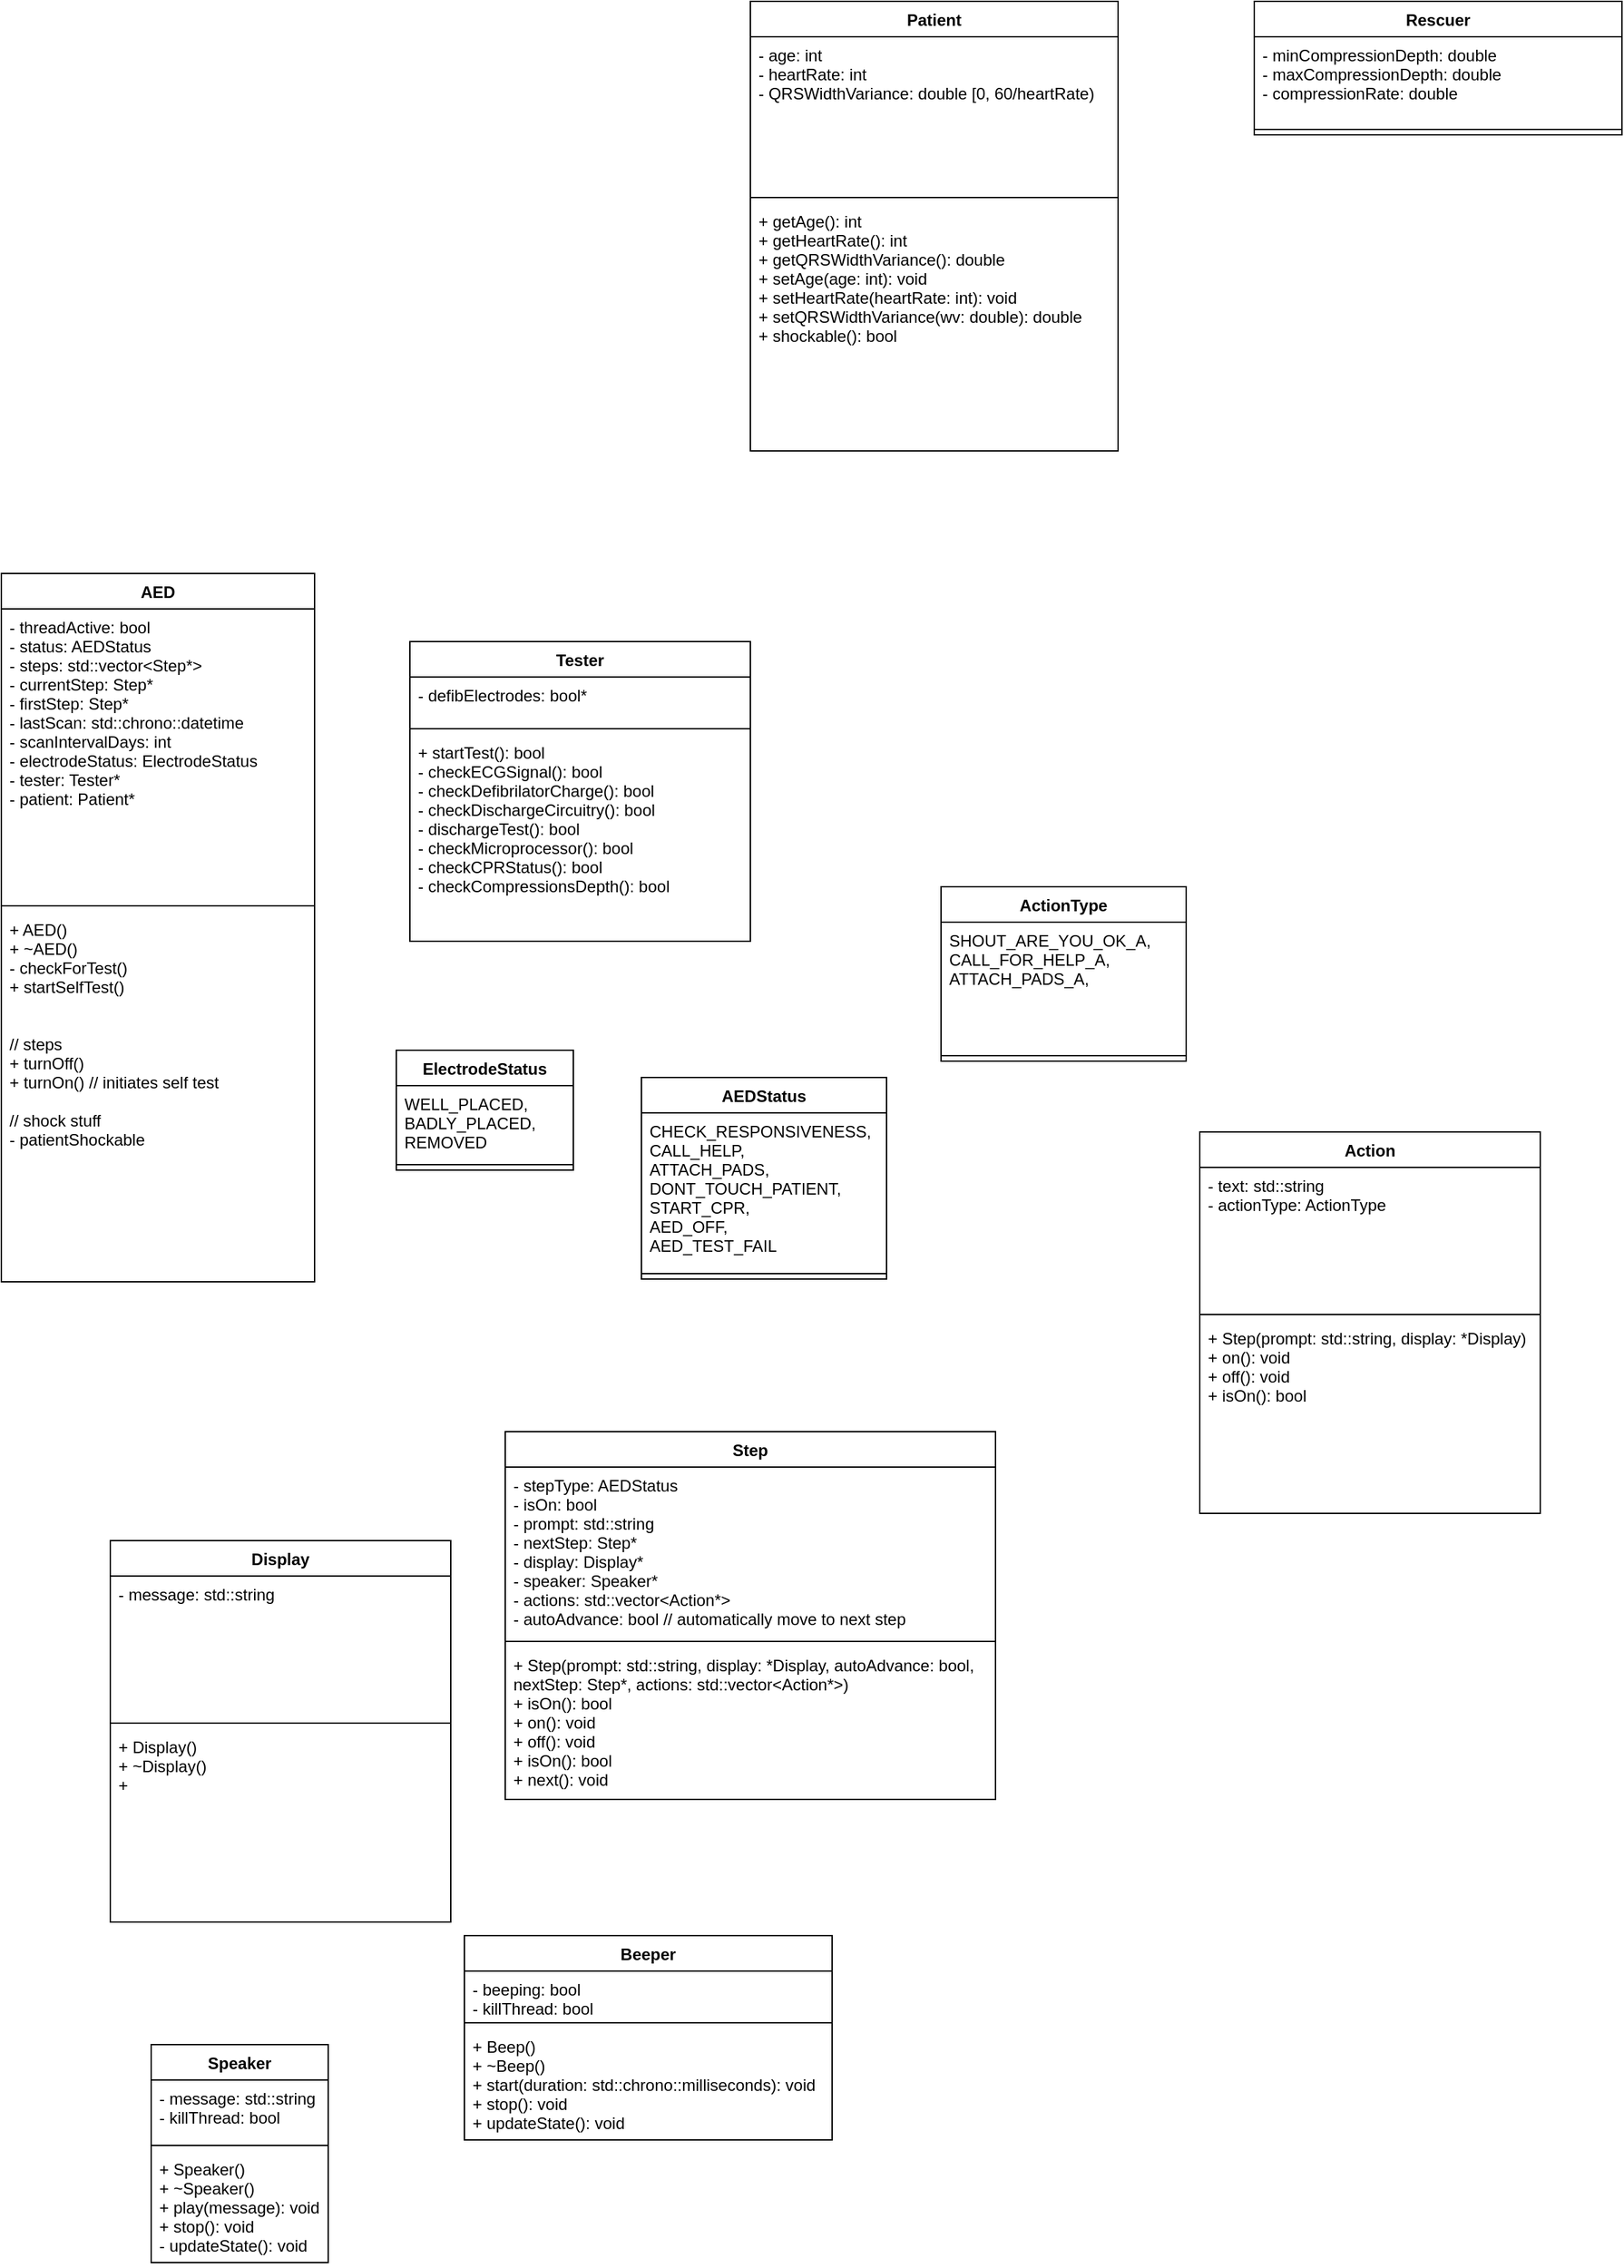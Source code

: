 <mxfile version="20.8.16" type="device"><diagram name="Page-1" id="tetlP-_5vaCFwDyEh7tG"><mxGraphModel dx="820" dy="1423" grid="1" gridSize="10" guides="1" tooltips="1" connect="1" arrows="1" fold="1" page="0" pageScale="1" pageWidth="850" pageHeight="1100" math="0" shadow="0"><root><mxCell id="0"/><mxCell id="1" parent="0"/><mxCell id="ScC2c7ncrTBsJSaWzP-6-5" value="AED" style="swimlane;fontStyle=1;align=center;verticalAlign=top;childLayout=stackLayout;horizontal=1;startSize=26;horizontalStack=0;resizeParent=1;resizeParentMax=0;resizeLast=0;collapsible=1;marginBottom=0;" parent="1" vertex="1"><mxGeometry y="-30" width="230" height="520" as="geometry"/></mxCell><mxCell id="ScC2c7ncrTBsJSaWzP-6-6" value="- threadActive: bool&#10;- status: AEDStatus&#10;- steps: std::vector&lt;Step*&gt;&#10;- currentStep: Step*&#10;- firstStep: Step*&#10;- lastScan: std::chrono::datetime&#10;- scanIntervalDays: int&#10;- electrodeStatus: ElectrodeStatus&#10;- tester: Tester*&#10;- patient: Patient*" style="text;strokeColor=none;fillColor=none;align=left;verticalAlign=top;spacingLeft=4;spacingRight=4;overflow=hidden;rotatable=0;points=[[0,0.5],[1,0.5]];portConstraint=eastwest;" parent="ScC2c7ncrTBsJSaWzP-6-5" vertex="1"><mxGeometry y="26" width="230" height="214" as="geometry"/></mxCell><mxCell id="ScC2c7ncrTBsJSaWzP-6-7" value="" style="line;strokeWidth=1;fillColor=none;align=left;verticalAlign=middle;spacingTop=-1;spacingLeft=3;spacingRight=3;rotatable=0;labelPosition=right;points=[];portConstraint=eastwest;strokeColor=inherit;" parent="ScC2c7ncrTBsJSaWzP-6-5" vertex="1"><mxGeometry y="240" width="230" height="8" as="geometry"/></mxCell><mxCell id="ScC2c7ncrTBsJSaWzP-6-8" value="+ AED()&#10;+ ~AED()&#10;- checkForTest()&#10;+ startSelfTest()&#10;&#10;&#10;// steps&#10;+ turnOff()&#10;+ turnOn() // initiates self test&#10;&#10;// shock stuff&#10;- patientShockable" style="text;strokeColor=none;fillColor=none;align=left;verticalAlign=top;spacingLeft=4;spacingRight=4;overflow=hidden;rotatable=0;points=[[0,0.5],[1,0.5]];portConstraint=eastwest;" parent="ScC2c7ncrTBsJSaWzP-6-5" vertex="1"><mxGeometry y="248" width="230" height="272" as="geometry"/></mxCell><mxCell id="ScC2c7ncrTBsJSaWzP-6-10" value="AEDStatus" style="swimlane;fontStyle=1;align=center;verticalAlign=top;childLayout=stackLayout;horizontal=1;startSize=26;horizontalStack=0;resizeParent=1;resizeParentMax=0;resizeLast=0;collapsible=1;marginBottom=0;" parent="1" vertex="1"><mxGeometry x="470" y="340" width="180" height="148" as="geometry"/></mxCell><mxCell id="ScC2c7ncrTBsJSaWzP-6-11" value="CHECK_RESPONSIVENESS,&#10;CALL_HELP,&#10;ATTACH_PADS,&#10;DONT_TOUCH_PATIENT,&#10;START_CPR,&#10;AED_OFF,&#10;AED_TEST_FAIL&#10;" style="text;strokeColor=none;fillColor=none;align=left;verticalAlign=top;spacingLeft=4;spacingRight=4;overflow=hidden;rotatable=0;points=[[0,0.5],[1,0.5]];portConstraint=eastwest;" parent="ScC2c7ncrTBsJSaWzP-6-10" vertex="1"><mxGeometry y="26" width="180" height="114" as="geometry"/></mxCell><mxCell id="ScC2c7ncrTBsJSaWzP-6-12" value="" style="line;strokeWidth=1;fillColor=none;align=left;verticalAlign=middle;spacingTop=-1;spacingLeft=3;spacingRight=3;rotatable=0;labelPosition=right;points=[];portConstraint=eastwest;strokeColor=inherit;" parent="ScC2c7ncrTBsJSaWzP-6-10" vertex="1"><mxGeometry y="140" width="180" height="8" as="geometry"/></mxCell><mxCell id="ScC2c7ncrTBsJSaWzP-6-14" value="Step" style="swimlane;fontStyle=1;align=center;verticalAlign=top;childLayout=stackLayout;horizontal=1;startSize=26;horizontalStack=0;resizeParent=1;resizeParentMax=0;resizeLast=0;collapsible=1;marginBottom=0;" parent="1" vertex="1"><mxGeometry x="370" y="600" width="360" height="270" as="geometry"/></mxCell><mxCell id="ScC2c7ncrTBsJSaWzP-6-15" value="- stepType: AEDStatus&#10;- isOn: bool&#10;- prompt: std::string&#10;- nextStep: Step*&#10;- display: Display*&#10;- speaker: Speaker*&#10;- actions: std::vector&lt;Action*&gt;&#10;- autoAdvance: bool // automatically move to next step" style="text;strokeColor=none;fillColor=none;align=left;verticalAlign=top;spacingLeft=4;spacingRight=4;overflow=hidden;rotatable=0;points=[[0,0.5],[1,0.5]];portConstraint=eastwest;" parent="ScC2c7ncrTBsJSaWzP-6-14" vertex="1"><mxGeometry y="26" width="360" height="124" as="geometry"/></mxCell><mxCell id="ScC2c7ncrTBsJSaWzP-6-16" value="" style="line;strokeWidth=1;fillColor=none;align=left;verticalAlign=middle;spacingTop=-1;spacingLeft=3;spacingRight=3;rotatable=0;labelPosition=right;points=[];portConstraint=eastwest;strokeColor=inherit;" parent="ScC2c7ncrTBsJSaWzP-6-14" vertex="1"><mxGeometry y="150" width="360" height="8" as="geometry"/></mxCell><mxCell id="ScC2c7ncrTBsJSaWzP-6-17" value="+ Step(prompt: std::string, display: *Display, autoAdvance: bool,&#10;nextStep: Step*, actions: std::vector&lt;Action*&gt;)&#10;+ isOn(): bool&#10;+ on(): void&#10;+ off(): void&#10;+ isOn(): bool&#10;+ next(): void&#10;" style="text;strokeColor=none;fillColor=none;align=left;verticalAlign=top;spacingLeft=4;spacingRight=4;overflow=hidden;rotatable=0;points=[[0,0.5],[1,0.5]];portConstraint=eastwest;" parent="ScC2c7ncrTBsJSaWzP-6-14" vertex="1"><mxGeometry y="158" width="360" height="112" as="geometry"/></mxCell><mxCell id="ScC2c7ncrTBsJSaWzP-6-25" value="Display" style="swimlane;fontStyle=1;align=center;verticalAlign=top;childLayout=stackLayout;horizontal=1;startSize=26;horizontalStack=0;resizeParent=1;resizeParentMax=0;resizeLast=0;collapsible=1;marginBottom=0;" parent="1" vertex="1"><mxGeometry x="80" y="680" width="250" height="280" as="geometry"/></mxCell><mxCell id="ScC2c7ncrTBsJSaWzP-6-26" value="- message: std::string&#10;" style="text;strokeColor=none;fillColor=none;align=left;verticalAlign=top;spacingLeft=4;spacingRight=4;overflow=hidden;rotatable=0;points=[[0,0.5],[1,0.5]];portConstraint=eastwest;" parent="ScC2c7ncrTBsJSaWzP-6-25" vertex="1"><mxGeometry y="26" width="250" height="104" as="geometry"/></mxCell><mxCell id="ScC2c7ncrTBsJSaWzP-6-27" value="" style="line;strokeWidth=1;fillColor=none;align=left;verticalAlign=middle;spacingTop=-1;spacingLeft=3;spacingRight=3;rotatable=0;labelPosition=right;points=[];portConstraint=eastwest;strokeColor=inherit;" parent="ScC2c7ncrTBsJSaWzP-6-25" vertex="1"><mxGeometry y="130" width="250" height="8" as="geometry"/></mxCell><mxCell id="ScC2c7ncrTBsJSaWzP-6-28" value="+ Display()&#10;+ ~Display()&#10;+ " style="text;strokeColor=none;fillColor=none;align=left;verticalAlign=top;spacingLeft=4;spacingRight=4;overflow=hidden;rotatable=0;points=[[0,0.5],[1,0.5]];portConstraint=eastwest;" parent="ScC2c7ncrTBsJSaWzP-6-25" vertex="1"><mxGeometry y="138" width="250" height="142" as="geometry"/></mxCell><mxCell id="ScC2c7ncrTBsJSaWzP-6-33" value="Action" style="swimlane;fontStyle=1;align=center;verticalAlign=top;childLayout=stackLayout;horizontal=1;startSize=26;horizontalStack=0;resizeParent=1;resizeParentMax=0;resizeLast=0;collapsible=1;marginBottom=0;" parent="1" vertex="1"><mxGeometry x="880" y="380" width="250" height="280" as="geometry"/></mxCell><mxCell id="ScC2c7ncrTBsJSaWzP-6-34" value="- text: std::string&#10;- actionType: ActionType" style="text;strokeColor=none;fillColor=none;align=left;verticalAlign=top;spacingLeft=4;spacingRight=4;overflow=hidden;rotatable=0;points=[[0,0.5],[1,0.5]];portConstraint=eastwest;" parent="ScC2c7ncrTBsJSaWzP-6-33" vertex="1"><mxGeometry y="26" width="250" height="104" as="geometry"/></mxCell><mxCell id="ScC2c7ncrTBsJSaWzP-6-35" value="" style="line;strokeWidth=1;fillColor=none;align=left;verticalAlign=middle;spacingTop=-1;spacingLeft=3;spacingRight=3;rotatable=0;labelPosition=right;points=[];portConstraint=eastwest;strokeColor=inherit;" parent="ScC2c7ncrTBsJSaWzP-6-33" vertex="1"><mxGeometry y="130" width="250" height="8" as="geometry"/></mxCell><mxCell id="ScC2c7ncrTBsJSaWzP-6-36" value="+ Step(prompt: std::string, display: *Display)&#10;+ on(): void&#10;+ off(): void&#10;+ isOn(): bool&#10;" style="text;strokeColor=none;fillColor=none;align=left;verticalAlign=top;spacingLeft=4;spacingRight=4;overflow=hidden;rotatable=0;points=[[0,0.5],[1,0.5]];portConstraint=eastwest;" parent="ScC2c7ncrTBsJSaWzP-6-33" vertex="1"><mxGeometry y="138" width="250" height="142" as="geometry"/></mxCell><mxCell id="ScC2c7ncrTBsJSaWzP-6-37" value="ActionType" style="swimlane;fontStyle=1;align=center;verticalAlign=top;childLayout=stackLayout;horizontal=1;startSize=26;horizontalStack=0;resizeParent=1;resizeParentMax=0;resizeLast=0;collapsible=1;marginBottom=0;" parent="1" vertex="1"><mxGeometry x="690" y="200" width="180" height="128" as="geometry"/></mxCell><mxCell id="ScC2c7ncrTBsJSaWzP-6-38" value="SHOUT_ARE_YOU_OK_A,&#10;CALL_FOR_HELP_A,&#10;ATTACH_PADS_A,&#10;" style="text;strokeColor=none;fillColor=none;align=left;verticalAlign=top;spacingLeft=4;spacingRight=4;overflow=hidden;rotatable=0;points=[[0,0.5],[1,0.5]];portConstraint=eastwest;" parent="ScC2c7ncrTBsJSaWzP-6-37" vertex="1"><mxGeometry y="26" width="180" height="94" as="geometry"/></mxCell><mxCell id="ScC2c7ncrTBsJSaWzP-6-39" value="" style="line;strokeWidth=1;fillColor=none;align=left;verticalAlign=middle;spacingTop=-1;spacingLeft=3;spacingRight=3;rotatable=0;labelPosition=right;points=[];portConstraint=eastwest;strokeColor=inherit;" parent="ScC2c7ncrTBsJSaWzP-6-37" vertex="1"><mxGeometry y="120" width="180" height="8" as="geometry"/></mxCell><mxCell id="tNpldz8on0PCeAzHQv2X-5" value="Tester" style="swimlane;fontStyle=1;align=center;verticalAlign=top;childLayout=stackLayout;horizontal=1;startSize=26;horizontalStack=0;resizeParent=1;resizeParentMax=0;resizeLast=0;collapsible=1;marginBottom=0;" parent="1" vertex="1"><mxGeometry x="300" y="20" width="250" height="220" as="geometry"/></mxCell><mxCell id="tNpldz8on0PCeAzHQv2X-6" value="- defibElectrodes: bool*" style="text;strokeColor=none;fillColor=none;align=left;verticalAlign=top;spacingLeft=4;spacingRight=4;overflow=hidden;rotatable=0;points=[[0,0.5],[1,0.5]];portConstraint=eastwest;" parent="tNpldz8on0PCeAzHQv2X-5" vertex="1"><mxGeometry y="26" width="250" height="34" as="geometry"/></mxCell><mxCell id="tNpldz8on0PCeAzHQv2X-7" value="" style="line;strokeWidth=1;fillColor=none;align=left;verticalAlign=middle;spacingTop=-1;spacingLeft=3;spacingRight=3;rotatable=0;labelPosition=right;points=[];portConstraint=eastwest;strokeColor=inherit;" parent="tNpldz8on0PCeAzHQv2X-5" vertex="1"><mxGeometry y="60" width="250" height="8" as="geometry"/></mxCell><mxCell id="tNpldz8on0PCeAzHQv2X-8" value="+ startTest(): bool&#10;- checkECGSignal(): bool&#10;- checkDefibrilatorCharge(): bool&#10;- checkDischargeCircuitry(): bool&#10;- dischargeTest(): bool&#10;- checkMicroprocessor(): bool&#10;- checkCPRStatus(): bool&#10;- checkCompressionsDepth(): bool" style="text;strokeColor=none;fillColor=none;align=left;verticalAlign=top;spacingLeft=4;spacingRight=4;overflow=hidden;rotatable=0;points=[[0,0.5],[1,0.5]];portConstraint=eastwest;" parent="tNpldz8on0PCeAzHQv2X-5" vertex="1"><mxGeometry y="68" width="250" height="152" as="geometry"/></mxCell><mxCell id="iWsLtl4iKsOkgfnaJagi-1" value="Beeper" style="swimlane;fontStyle=1;align=center;verticalAlign=top;childLayout=stackLayout;horizontal=1;startSize=26;horizontalStack=0;resizeParent=1;resizeParentMax=0;resizeLast=0;collapsible=1;marginBottom=0;" vertex="1" parent="1"><mxGeometry x="340" y="970" width="270" height="150" as="geometry"/></mxCell><mxCell id="iWsLtl4iKsOkgfnaJagi-2" value="- beeping: bool&#10;- killThread: bool" style="text;strokeColor=none;fillColor=none;align=left;verticalAlign=top;spacingLeft=4;spacingRight=4;overflow=hidden;rotatable=0;points=[[0,0.5],[1,0.5]];portConstraint=eastwest;" vertex="1" parent="iWsLtl4iKsOkgfnaJagi-1"><mxGeometry y="26" width="270" height="34" as="geometry"/></mxCell><mxCell id="iWsLtl4iKsOkgfnaJagi-3" value="" style="line;strokeWidth=1;fillColor=none;align=left;verticalAlign=middle;spacingTop=-1;spacingLeft=3;spacingRight=3;rotatable=0;labelPosition=right;points=[];portConstraint=eastwest;strokeColor=inherit;" vertex="1" parent="iWsLtl4iKsOkgfnaJagi-1"><mxGeometry y="60" width="270" height="8" as="geometry"/></mxCell><mxCell id="iWsLtl4iKsOkgfnaJagi-4" value="+ Beep()&#10;+ ~Beep()&#10;+ start(duration: std::chrono::milliseconds): void&#10;+ stop(): void&#10;+ updateState(): void&#10;" style="text;strokeColor=none;fillColor=none;align=left;verticalAlign=top;spacingLeft=4;spacingRight=4;overflow=hidden;rotatable=0;points=[[0,0.5],[1,0.5]];portConstraint=eastwest;" vertex="1" parent="iWsLtl4iKsOkgfnaJagi-1"><mxGeometry y="68" width="270" height="82" as="geometry"/></mxCell><mxCell id="iWsLtl4iKsOkgfnaJagi-5" value="Patient" style="swimlane;fontStyle=1;align=center;verticalAlign=top;childLayout=stackLayout;horizontal=1;startSize=26;horizontalStack=0;resizeParent=1;resizeParentMax=0;resizeLast=0;collapsible=1;marginBottom=0;" vertex="1" parent="1"><mxGeometry x="550" y="-450" width="270" height="330" as="geometry"/></mxCell><mxCell id="iWsLtl4iKsOkgfnaJagi-6" value="- age: int&#10;- heartRate: int&#10;- QRSWidthVariance: double [0, 60/heartRate)" style="text;strokeColor=none;fillColor=none;align=left;verticalAlign=top;spacingLeft=4;spacingRight=4;overflow=hidden;rotatable=0;points=[[0,0.5],[1,0.5]];portConstraint=eastwest;" vertex="1" parent="iWsLtl4iKsOkgfnaJagi-5"><mxGeometry y="26" width="270" height="114" as="geometry"/></mxCell><mxCell id="iWsLtl4iKsOkgfnaJagi-7" value="" style="line;strokeWidth=1;fillColor=none;align=left;verticalAlign=middle;spacingTop=-1;spacingLeft=3;spacingRight=3;rotatable=0;labelPosition=right;points=[];portConstraint=eastwest;strokeColor=inherit;" vertex="1" parent="iWsLtl4iKsOkgfnaJagi-5"><mxGeometry y="140" width="270" height="8" as="geometry"/></mxCell><mxCell id="iWsLtl4iKsOkgfnaJagi-8" value="+ getAge(): int&#10;+ getHeartRate(): int&#10;+ getQRSWidthVariance(): double&#10;+ setAge(age: int): void&#10;+ setHeartRate(heartRate: int): void&#10;+ setQRSWidthVariance(wv: double): double&#10;+ shockable(): bool" style="text;strokeColor=none;fillColor=none;align=left;verticalAlign=top;spacingLeft=4;spacingRight=4;overflow=hidden;rotatable=0;points=[[0,0.5],[1,0.5]];portConstraint=eastwest;" vertex="1" parent="iWsLtl4iKsOkgfnaJagi-5"><mxGeometry y="148" width="270" height="182" as="geometry"/></mxCell><mxCell id="8n3uGZt4mPmKabwt7QO_-3" value="Speaker" style="swimlane;fontStyle=1;align=center;verticalAlign=top;childLayout=stackLayout;horizontal=1;startSize=26;horizontalStack=0;resizeParent=1;resizeParentMax=0;resizeLast=0;collapsible=1;marginBottom=0;" vertex="1" parent="1"><mxGeometry x="110" y="1050" width="130" height="160" as="geometry"/></mxCell><mxCell id="8n3uGZt4mPmKabwt7QO_-4" value="- message: std::string&#10;- killThread: bool" style="text;strokeColor=none;fillColor=none;align=left;verticalAlign=top;spacingLeft=4;spacingRight=4;overflow=hidden;rotatable=0;points=[[0,0.5],[1,0.5]];portConstraint=eastwest;" vertex="1" parent="8n3uGZt4mPmKabwt7QO_-3"><mxGeometry y="26" width="130" height="44" as="geometry"/></mxCell><mxCell id="8n3uGZt4mPmKabwt7QO_-5" value="" style="line;strokeWidth=1;fillColor=none;align=left;verticalAlign=middle;spacingTop=-1;spacingLeft=3;spacingRight=3;rotatable=0;labelPosition=right;points=[];portConstraint=eastwest;strokeColor=inherit;" vertex="1" parent="8n3uGZt4mPmKabwt7QO_-3"><mxGeometry y="70" width="130" height="8" as="geometry"/></mxCell><mxCell id="8n3uGZt4mPmKabwt7QO_-6" value="+ Speaker()&#10;+ ~Speaker()&#10;+ play(message): void&#10;+ stop(): void&#10;- updateState(): void" style="text;strokeColor=none;fillColor=none;align=left;verticalAlign=top;spacingLeft=4;spacingRight=4;overflow=hidden;rotatable=0;points=[[0,0.5],[1,0.5]];portConstraint=eastwest;" vertex="1" parent="8n3uGZt4mPmKabwt7QO_-3"><mxGeometry y="78" width="130" height="82" as="geometry"/></mxCell><mxCell id="8n3uGZt4mPmKabwt7QO_-11" value="Rescuer" style="swimlane;fontStyle=1;align=center;verticalAlign=top;childLayout=stackLayout;horizontal=1;startSize=26;horizontalStack=0;resizeParent=1;resizeParentMax=0;resizeLast=0;collapsible=1;marginBottom=0;" vertex="1" parent="1"><mxGeometry x="920" y="-450" width="270" height="98" as="geometry"/></mxCell><mxCell id="8n3uGZt4mPmKabwt7QO_-12" value="- minCompressionDepth: double&#10;- maxCompressionDepth: double&#10;- compressionRate: double" style="text;strokeColor=none;fillColor=none;align=left;verticalAlign=top;spacingLeft=4;spacingRight=4;overflow=hidden;rotatable=0;points=[[0,0.5],[1,0.5]];portConstraint=eastwest;" vertex="1" parent="8n3uGZt4mPmKabwt7QO_-11"><mxGeometry y="26" width="270" height="64" as="geometry"/></mxCell><mxCell id="8n3uGZt4mPmKabwt7QO_-13" value="" style="line;strokeWidth=1;fillColor=none;align=left;verticalAlign=middle;spacingTop=-1;spacingLeft=3;spacingRight=3;rotatable=0;labelPosition=right;points=[];portConstraint=eastwest;strokeColor=inherit;" vertex="1" parent="8n3uGZt4mPmKabwt7QO_-11"><mxGeometry y="90" width="270" height="8" as="geometry"/></mxCell><mxCell id="8n3uGZt4mPmKabwt7QO_-16" value="ElectrodeStatus" style="swimlane;fontStyle=1;align=center;verticalAlign=top;childLayout=stackLayout;horizontal=1;startSize=26;horizontalStack=0;resizeParent=1;resizeParentMax=0;resizeLast=0;collapsible=1;marginBottom=0;" vertex="1" parent="1"><mxGeometry x="290" y="320" width="130" height="88" as="geometry"/></mxCell><mxCell id="8n3uGZt4mPmKabwt7QO_-17" value="WELL_PLACED,&#10;BADLY_PLACED,&#10;REMOVED" style="text;strokeColor=none;fillColor=none;align=left;verticalAlign=top;spacingLeft=4;spacingRight=4;overflow=hidden;rotatable=0;points=[[0,0.5],[1,0.5]];portConstraint=eastwest;" vertex="1" parent="8n3uGZt4mPmKabwt7QO_-16"><mxGeometry y="26" width="130" height="54" as="geometry"/></mxCell><mxCell id="8n3uGZt4mPmKabwt7QO_-18" value="" style="line;strokeWidth=1;fillColor=none;align=left;verticalAlign=middle;spacingTop=-1;spacingLeft=3;spacingRight=3;rotatable=0;labelPosition=right;points=[];portConstraint=eastwest;strokeColor=inherit;" vertex="1" parent="8n3uGZt4mPmKabwt7QO_-16"><mxGeometry y="80" width="130" height="8" as="geometry"/></mxCell></root></mxGraphModel></diagram></mxfile>